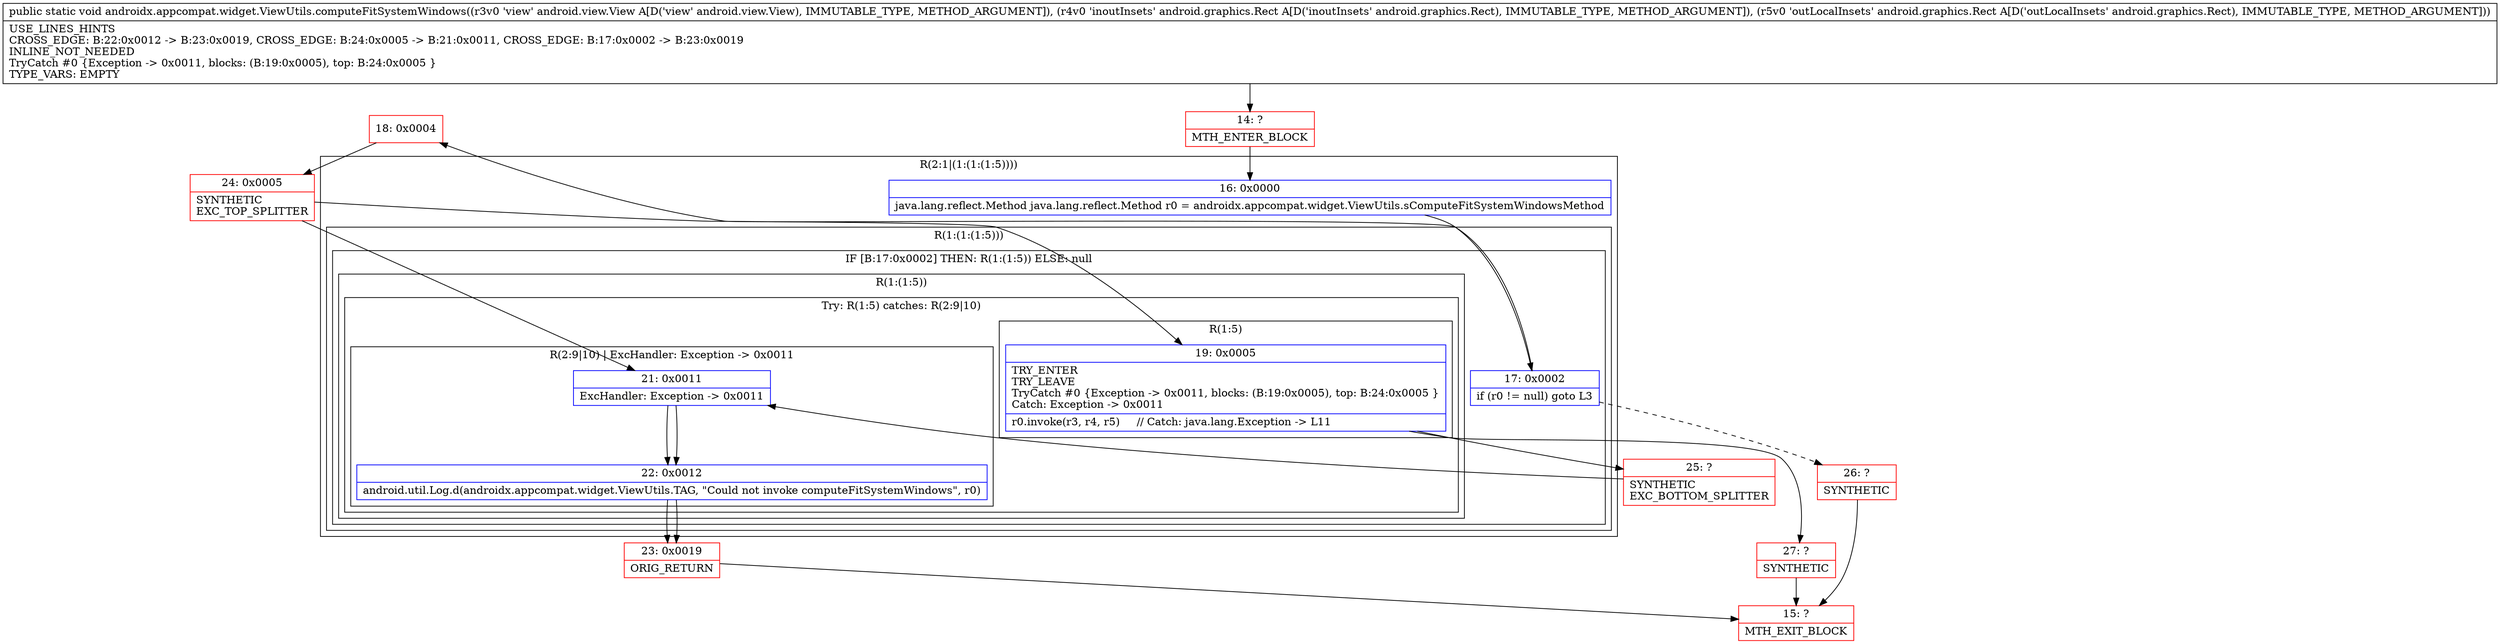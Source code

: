 digraph "CFG forandroidx.appcompat.widget.ViewUtils.computeFitSystemWindows(Landroid\/view\/View;Landroid\/graphics\/Rect;Landroid\/graphics\/Rect;)V" {
subgraph cluster_Region_1477599970 {
label = "R(2:1|(1:(1:(1:5))))";
node [shape=record,color=blue];
Node_16 [shape=record,label="{16\:\ 0x0000|java.lang.reflect.Method java.lang.reflect.Method r0 = androidx.appcompat.widget.ViewUtils.sComputeFitSystemWindowsMethod\l}"];
subgraph cluster_Region_1067127760 {
label = "R(1:(1:(1:5)))";
node [shape=record,color=blue];
subgraph cluster_IfRegion_1033768745 {
label = "IF [B:17:0x0002] THEN: R(1:(1:5)) ELSE: null";
node [shape=record,color=blue];
Node_17 [shape=record,label="{17\:\ 0x0002|if (r0 != null) goto L3\l}"];
subgraph cluster_Region_1029273120 {
label = "R(1:(1:5))";
node [shape=record,color=blue];
subgraph cluster_TryCatchRegion_1424977159 {
label = "Try: R(1:5) catches: R(2:9|10)";
node [shape=record,color=blue];
subgraph cluster_Region_1929196837 {
label = "R(1:5)";
node [shape=record,color=blue];
Node_19 [shape=record,label="{19\:\ 0x0005|TRY_ENTER\lTRY_LEAVE\lTryCatch #0 \{Exception \-\> 0x0011, blocks: (B:19:0x0005), top: B:24:0x0005 \}\lCatch: Exception \-\> 0x0011\l|r0.invoke(r3, r4, r5)     \/\/ Catch: java.lang.Exception \-\> L11\l}"];
}
subgraph cluster_Region_1814912472 {
label = "R(2:9|10) | ExcHandler: Exception \-\> 0x0011\l";
node [shape=record,color=blue];
Node_21 [shape=record,label="{21\:\ 0x0011|ExcHandler: Exception \-\> 0x0011\l}"];
Node_22 [shape=record,label="{22\:\ 0x0012|android.util.Log.d(androidx.appcompat.widget.ViewUtils.TAG, \"Could not invoke computeFitSystemWindows\", r0)\l}"];
}
}
}
}
}
}
subgraph cluster_Region_1814912472 {
label = "R(2:9|10) | ExcHandler: Exception \-\> 0x0011\l";
node [shape=record,color=blue];
Node_21 [shape=record,label="{21\:\ 0x0011|ExcHandler: Exception \-\> 0x0011\l}"];
Node_22 [shape=record,label="{22\:\ 0x0012|android.util.Log.d(androidx.appcompat.widget.ViewUtils.TAG, \"Could not invoke computeFitSystemWindows\", r0)\l}"];
}
Node_14 [shape=record,color=red,label="{14\:\ ?|MTH_ENTER_BLOCK\l}"];
Node_18 [shape=record,color=red,label="{18\:\ 0x0004}"];
Node_24 [shape=record,color=red,label="{24\:\ 0x0005|SYNTHETIC\lEXC_TOP_SPLITTER\l}"];
Node_25 [shape=record,color=red,label="{25\:\ ?|SYNTHETIC\lEXC_BOTTOM_SPLITTER\l}"];
Node_27 [shape=record,color=red,label="{27\:\ ?|SYNTHETIC\l}"];
Node_15 [shape=record,color=red,label="{15\:\ ?|MTH_EXIT_BLOCK\l}"];
Node_23 [shape=record,color=red,label="{23\:\ 0x0019|ORIG_RETURN\l}"];
Node_26 [shape=record,color=red,label="{26\:\ ?|SYNTHETIC\l}"];
MethodNode[shape=record,label="{public static void androidx.appcompat.widget.ViewUtils.computeFitSystemWindows((r3v0 'view' android.view.View A[D('view' android.view.View), IMMUTABLE_TYPE, METHOD_ARGUMENT]), (r4v0 'inoutInsets' android.graphics.Rect A[D('inoutInsets' android.graphics.Rect), IMMUTABLE_TYPE, METHOD_ARGUMENT]), (r5v0 'outLocalInsets' android.graphics.Rect A[D('outLocalInsets' android.graphics.Rect), IMMUTABLE_TYPE, METHOD_ARGUMENT]))  | USE_LINES_HINTS\lCROSS_EDGE: B:22:0x0012 \-\> B:23:0x0019, CROSS_EDGE: B:24:0x0005 \-\> B:21:0x0011, CROSS_EDGE: B:17:0x0002 \-\> B:23:0x0019\lINLINE_NOT_NEEDED\lTryCatch #0 \{Exception \-\> 0x0011, blocks: (B:19:0x0005), top: B:24:0x0005 \}\lTYPE_VARS: EMPTY\l}"];
MethodNode -> Node_14;Node_16 -> Node_17;
Node_17 -> Node_18;
Node_17 -> Node_26[style=dashed];
Node_19 -> Node_25;
Node_19 -> Node_27;
Node_21 -> Node_22;
Node_22 -> Node_23;
Node_21 -> Node_22;
Node_22 -> Node_23;
Node_14 -> Node_16;
Node_18 -> Node_24;
Node_24 -> Node_19;
Node_24 -> Node_21;
Node_25 -> Node_21;
Node_27 -> Node_15;
Node_23 -> Node_15;
Node_26 -> Node_15;
}


